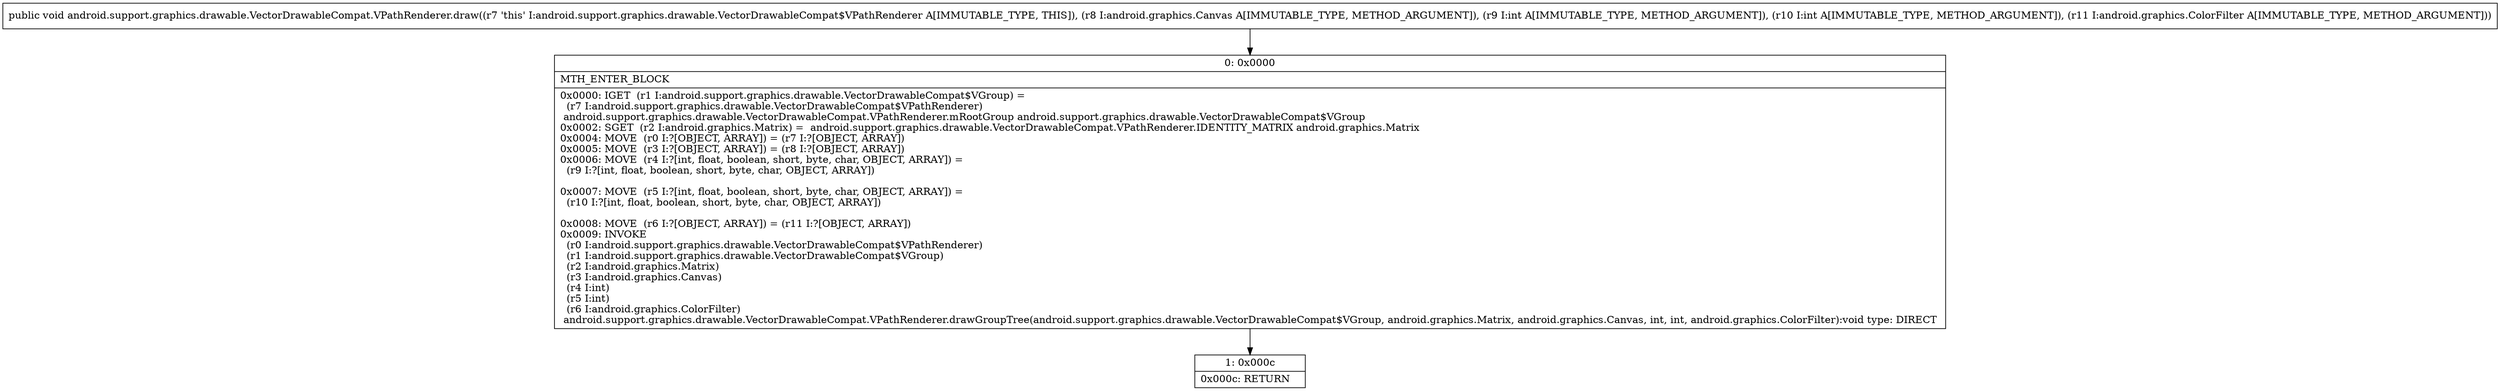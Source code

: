 digraph "CFG forandroid.support.graphics.drawable.VectorDrawableCompat.VPathRenderer.draw(Landroid\/graphics\/Canvas;IILandroid\/graphics\/ColorFilter;)V" {
Node_0 [shape=record,label="{0\:\ 0x0000|MTH_ENTER_BLOCK\l|0x0000: IGET  (r1 I:android.support.graphics.drawable.VectorDrawableCompat$VGroup) = \l  (r7 I:android.support.graphics.drawable.VectorDrawableCompat$VPathRenderer)\l android.support.graphics.drawable.VectorDrawableCompat.VPathRenderer.mRootGroup android.support.graphics.drawable.VectorDrawableCompat$VGroup \l0x0002: SGET  (r2 I:android.graphics.Matrix) =  android.support.graphics.drawable.VectorDrawableCompat.VPathRenderer.IDENTITY_MATRIX android.graphics.Matrix \l0x0004: MOVE  (r0 I:?[OBJECT, ARRAY]) = (r7 I:?[OBJECT, ARRAY]) \l0x0005: MOVE  (r3 I:?[OBJECT, ARRAY]) = (r8 I:?[OBJECT, ARRAY]) \l0x0006: MOVE  (r4 I:?[int, float, boolean, short, byte, char, OBJECT, ARRAY]) = \l  (r9 I:?[int, float, boolean, short, byte, char, OBJECT, ARRAY])\l \l0x0007: MOVE  (r5 I:?[int, float, boolean, short, byte, char, OBJECT, ARRAY]) = \l  (r10 I:?[int, float, boolean, short, byte, char, OBJECT, ARRAY])\l \l0x0008: MOVE  (r6 I:?[OBJECT, ARRAY]) = (r11 I:?[OBJECT, ARRAY]) \l0x0009: INVOKE  \l  (r0 I:android.support.graphics.drawable.VectorDrawableCompat$VPathRenderer)\l  (r1 I:android.support.graphics.drawable.VectorDrawableCompat$VGroup)\l  (r2 I:android.graphics.Matrix)\l  (r3 I:android.graphics.Canvas)\l  (r4 I:int)\l  (r5 I:int)\l  (r6 I:android.graphics.ColorFilter)\l android.support.graphics.drawable.VectorDrawableCompat.VPathRenderer.drawGroupTree(android.support.graphics.drawable.VectorDrawableCompat$VGroup, android.graphics.Matrix, android.graphics.Canvas, int, int, android.graphics.ColorFilter):void type: DIRECT \l}"];
Node_1 [shape=record,label="{1\:\ 0x000c|0x000c: RETURN   \l}"];
MethodNode[shape=record,label="{public void android.support.graphics.drawable.VectorDrawableCompat.VPathRenderer.draw((r7 'this' I:android.support.graphics.drawable.VectorDrawableCompat$VPathRenderer A[IMMUTABLE_TYPE, THIS]), (r8 I:android.graphics.Canvas A[IMMUTABLE_TYPE, METHOD_ARGUMENT]), (r9 I:int A[IMMUTABLE_TYPE, METHOD_ARGUMENT]), (r10 I:int A[IMMUTABLE_TYPE, METHOD_ARGUMENT]), (r11 I:android.graphics.ColorFilter A[IMMUTABLE_TYPE, METHOD_ARGUMENT])) }"];
MethodNode -> Node_0;
Node_0 -> Node_1;
}

